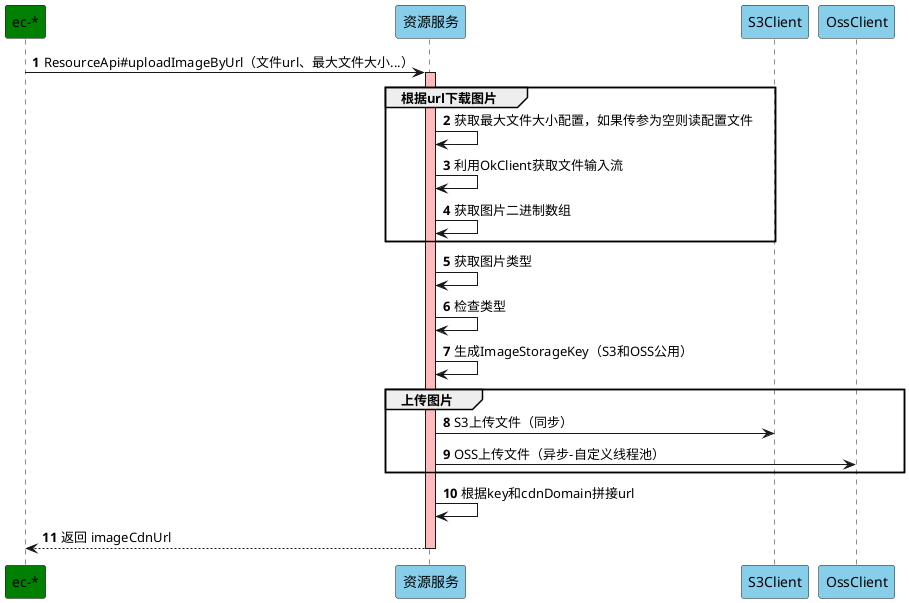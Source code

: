 @startuml
'https://plantuml.com/sequence-diagram

autonumber
participant "ec-*" as Service #green
participant "资源服务" as Resource #skyblue
participant "S3Client" as S3 #skyblue
participant "OssClient" as OSS #skyblue

Service -> Resource: ResourceApi#uploadImageByUrl（文件url、最大文件大小...）
activate Resource #FFBBBB
group 根据url下载图片
Resource -> Resource: 获取最大文件大小配置，如果传参为空则读配置文件
Resource -> Resource: 利用OkClient获取文件输入流
Resource -> Resource: 获取图片二进制数组
end
Resource -> Resource: 获取图片类型
Resource -> Resource: 检查类型
Resource -> Resource: 生成ImageStorageKey（S3和OSS公用）
group 上传图片
Resource -> S3: S3上传文件（同步）
Resource -> OSS: OSS上传文件（异步-自定义线程池）
end
Resource -> Resource: 根据key和cdnDomain拼接url
Resource --> Service: 返回 imageCdnUrl
deactivate Resource #FFBBBB
@enduml